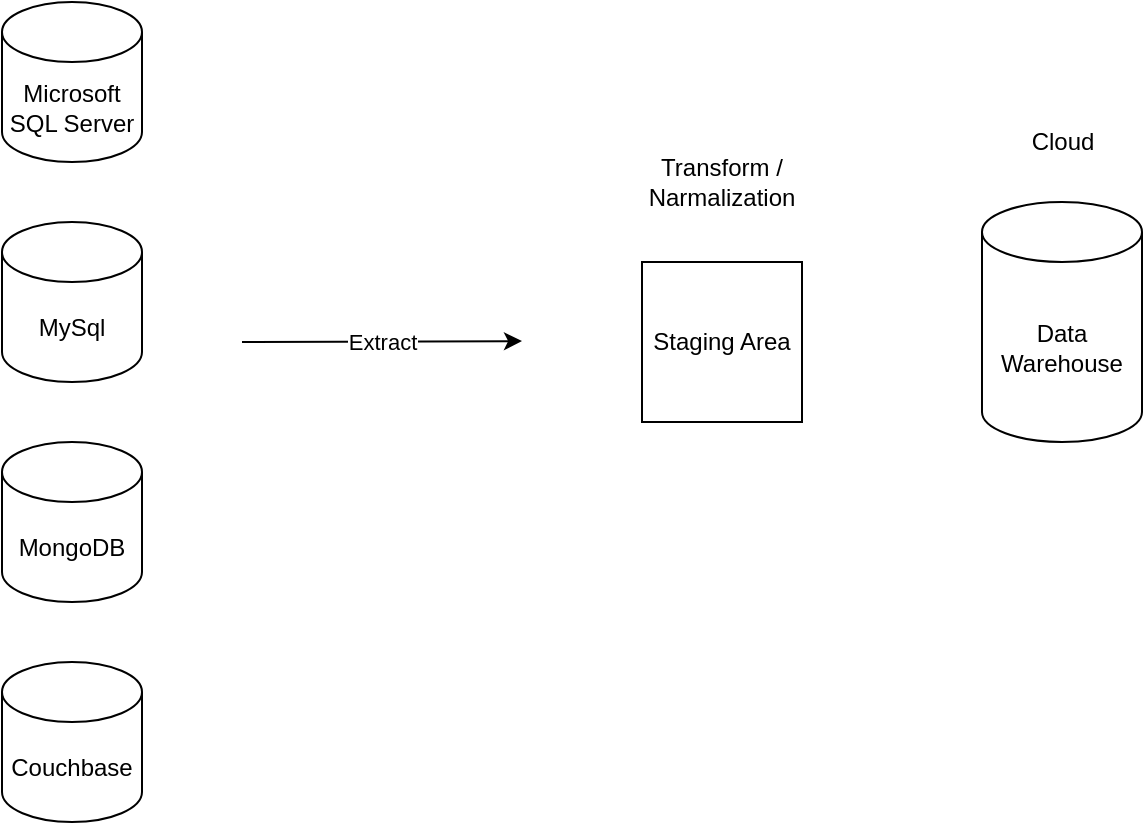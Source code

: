 <mxfile version="14.4.4" type="github">
  <diagram id="VuodknzAslncFI4TgPj1" name="Page-1">
    <mxGraphModel dx="868" dy="450" grid="1" gridSize="10" guides="1" tooltips="1" connect="1" arrows="1" fold="1" page="1" pageScale="1" pageWidth="850" pageHeight="1100" math="0" shadow="0">
      <root>
        <mxCell id="0" />
        <mxCell id="1" parent="0" />
        <mxCell id="hHBUbA6MrMZbCdPLhoby-1" value="Microsoft SQL Server" style="shape=cylinder3;whiteSpace=wrap;html=1;boundedLbl=1;backgroundOutline=1;size=15;" vertex="1" parent="1">
          <mxGeometry x="60" y="50" width="70" height="80" as="geometry" />
        </mxCell>
        <mxCell id="hHBUbA6MrMZbCdPLhoby-2" value="MySql" style="shape=cylinder3;whiteSpace=wrap;html=1;boundedLbl=1;backgroundOutline=1;size=15;" vertex="1" parent="1">
          <mxGeometry x="60" y="160" width="70" height="80" as="geometry" />
        </mxCell>
        <mxCell id="hHBUbA6MrMZbCdPLhoby-3" value="MongoDB" style="shape=cylinder3;whiteSpace=wrap;html=1;boundedLbl=1;backgroundOutline=1;size=15;" vertex="1" parent="1">
          <mxGeometry x="60" y="270" width="70" height="80" as="geometry" />
        </mxCell>
        <mxCell id="hHBUbA6MrMZbCdPLhoby-4" value="Couchbase" style="shape=cylinder3;whiteSpace=wrap;html=1;boundedLbl=1;backgroundOutline=1;size=15;" vertex="1" parent="1">
          <mxGeometry x="60" y="380" width="70" height="80" as="geometry" />
        </mxCell>
        <mxCell id="hHBUbA6MrMZbCdPLhoby-5" value="Staging Area" style="whiteSpace=wrap;html=1;aspect=fixed;" vertex="1" parent="1">
          <mxGeometry x="380" y="180" width="80" height="80" as="geometry" />
        </mxCell>
        <mxCell id="hHBUbA6MrMZbCdPLhoby-9" value="Extract" style="endArrow=classic;html=1;" edge="1" parent="1">
          <mxGeometry relative="1" as="geometry">
            <mxPoint x="180" y="220" as="sourcePoint" />
            <mxPoint x="320" y="219.562" as="targetPoint" />
          </mxGeometry>
        </mxCell>
        <mxCell id="hHBUbA6MrMZbCdPLhoby-12" value="Transform / Narmalization" style="text;html=1;strokeColor=none;fillColor=none;align=center;verticalAlign=middle;whiteSpace=wrap;rounded=0;" vertex="1" parent="1">
          <mxGeometry x="400" y="130" width="40" height="20" as="geometry" />
        </mxCell>
        <mxCell id="hHBUbA6MrMZbCdPLhoby-13" value="Data Warehouse" style="shape=cylinder3;whiteSpace=wrap;html=1;boundedLbl=1;backgroundOutline=1;size=15;" vertex="1" parent="1">
          <mxGeometry x="550" y="150" width="80" height="120" as="geometry" />
        </mxCell>
        <mxCell id="hHBUbA6MrMZbCdPLhoby-14" value="Cloud" style="text;html=1;align=center;verticalAlign=middle;resizable=0;points=[];autosize=1;" vertex="1" parent="1">
          <mxGeometry x="565" y="110" width="50" height="20" as="geometry" />
        </mxCell>
      </root>
    </mxGraphModel>
  </diagram>
</mxfile>
